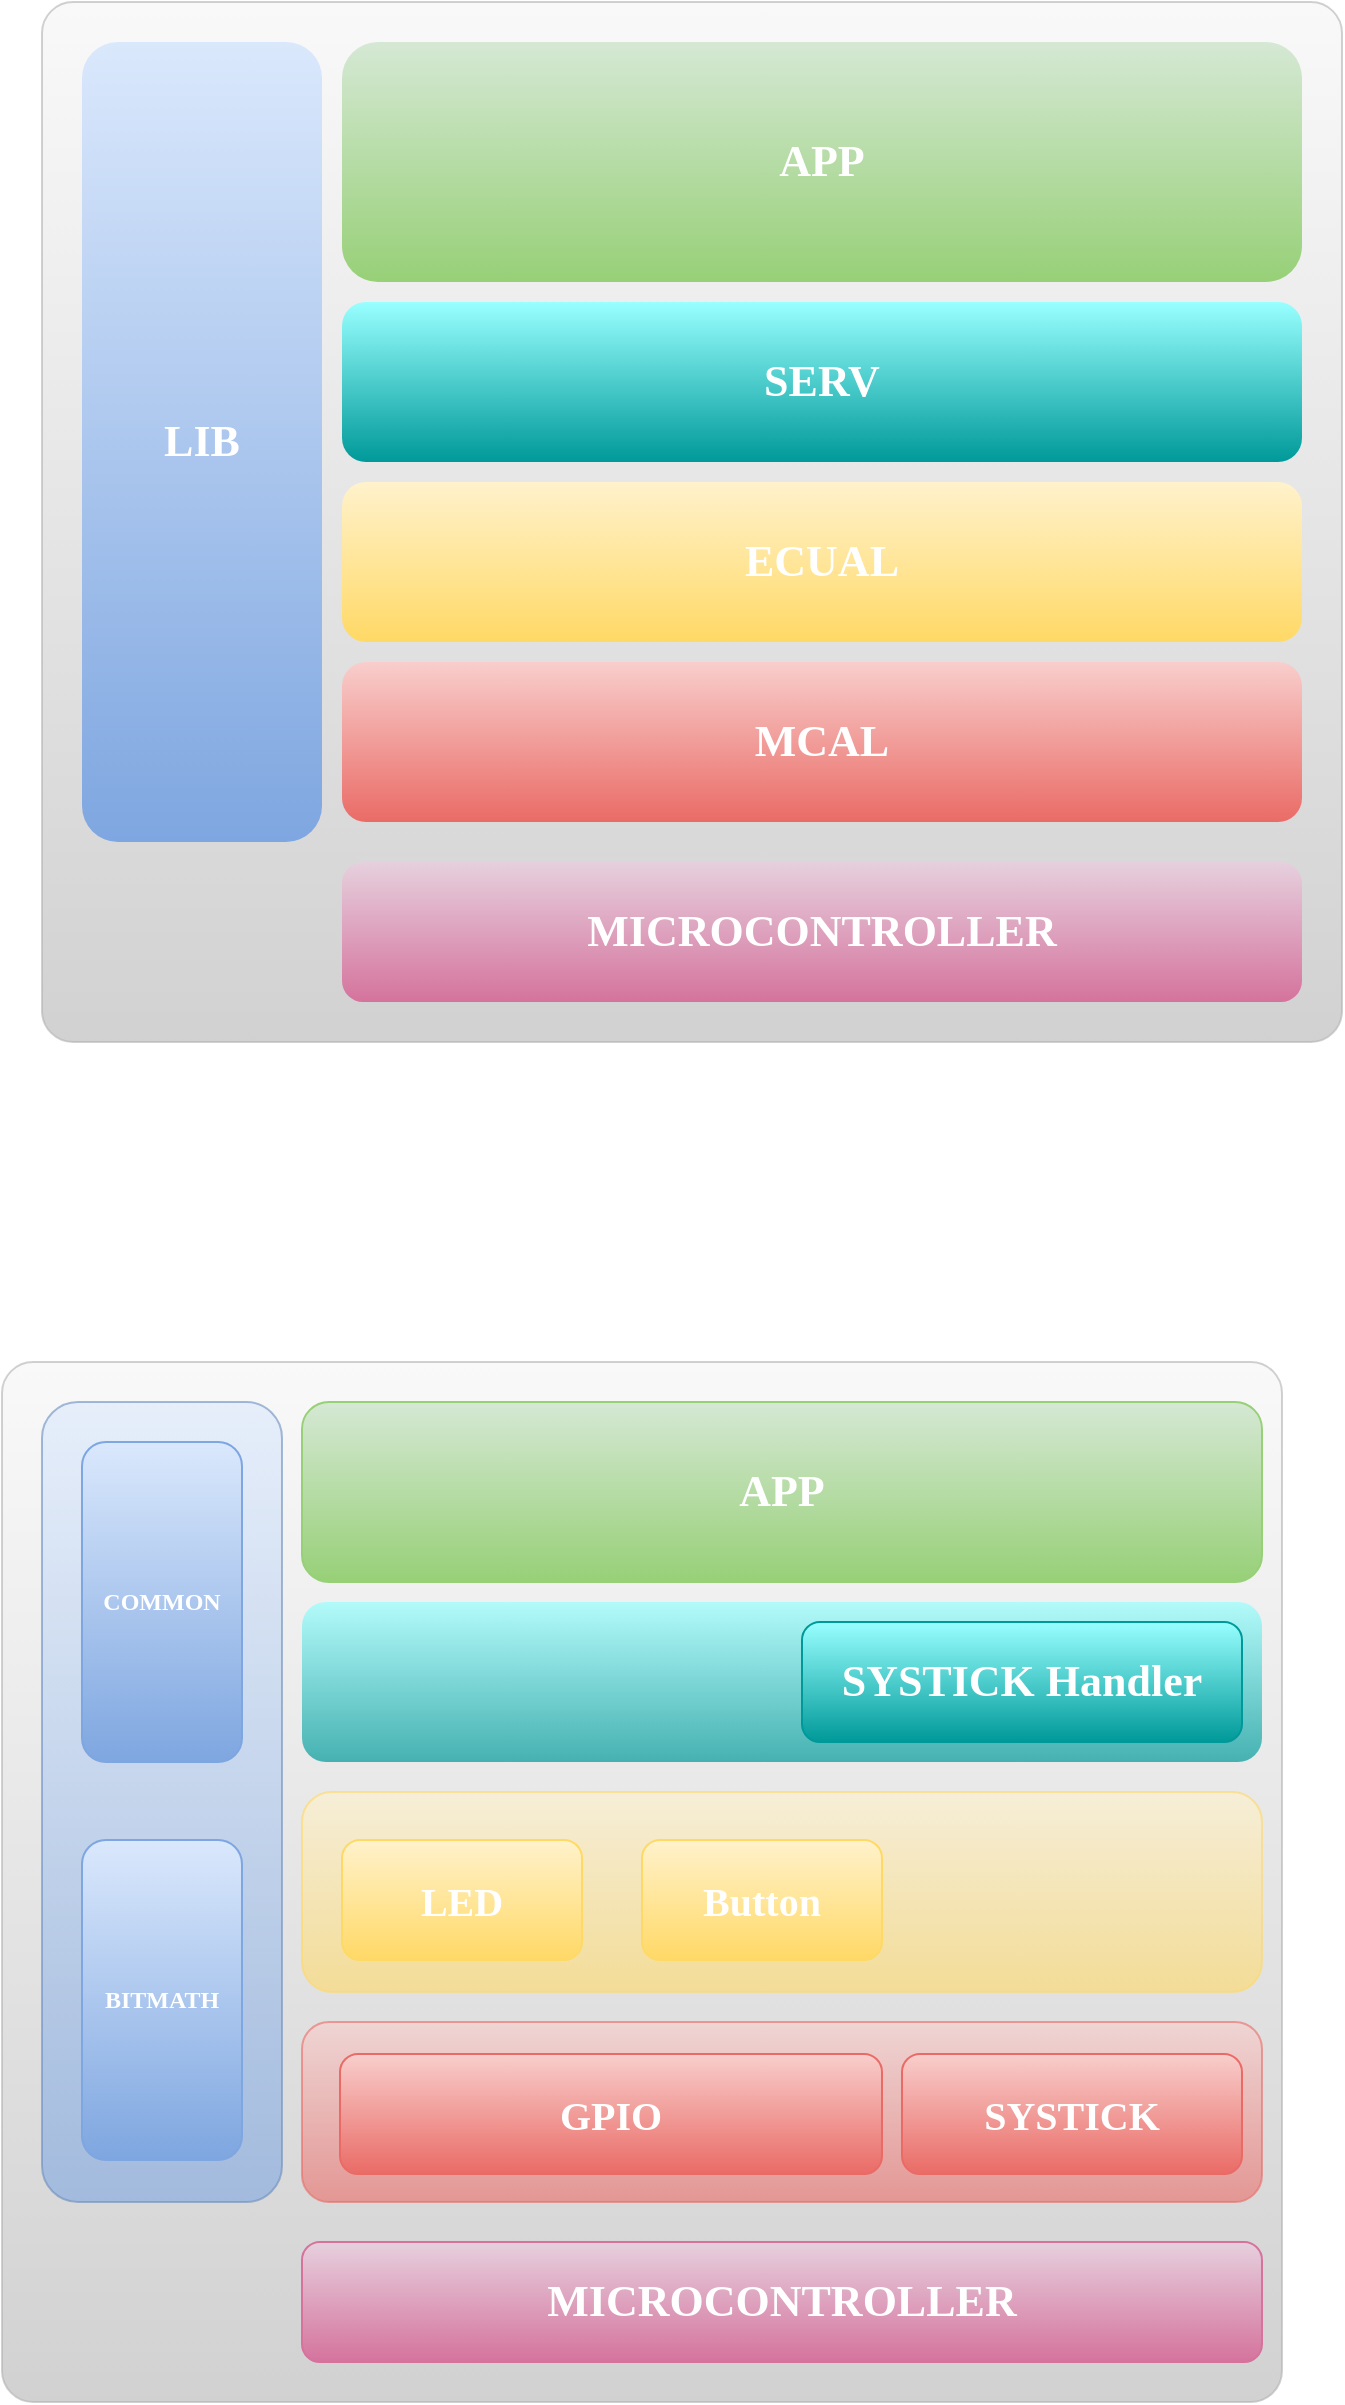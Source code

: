 <mxfile version="21.2.8" type="device">
  <diagram name="Page-1" id="1PqbhJRjo_kHHZn_KNGG">
    <mxGraphModel dx="314" dy="714" grid="1" gridSize="10" guides="1" tooltips="1" connect="1" arrows="1" fold="1" page="1" pageScale="1" pageWidth="850" pageHeight="1100" math="0" shadow="0">
      <root>
        <mxCell id="0" />
        <mxCell id="1" parent="0" />
        <mxCell id="-fn_32F01CiFZGLoMzf9-8" value="" style="rounded=1;whiteSpace=wrap;html=1;arcSize=3;fontSize=22;fontFamily=Comic Sans MS;fontStyle=1;opacity=60;fillColor=#f5f5f5;gradientColor=#b3b3b3;strokeColor=#B3B3B3;fontColor=#FFFFFF;" parent="1" vertex="1">
          <mxGeometry x="80" y="760" width="640" height="520" as="geometry" />
        </mxCell>
        <mxCell id="-fn_32F01CiFZGLoMzf9-9" value="" style="rounded=1;whiteSpace=wrap;html=1;fontSize=22;fontFamily=Comic Sans MS;fontStyle=1;fillColor=#dae8fc;gradientColor=#7ea6e0;strokeColor=#6c8ebf;fontColor=#FFFFFF;opacity=60;" parent="1" vertex="1">
          <mxGeometry x="100" y="780" width="120" height="400" as="geometry" />
        </mxCell>
        <mxCell id="-fn_32F01CiFZGLoMzf9-10" value="&lt;font style=&quot;font-size: 22px;&quot;&gt;&lt;span style=&quot;font-size: 22px;&quot;&gt;MICROCONTROLLER&lt;/span&gt;&lt;/font&gt;" style="rounded=1;whiteSpace=wrap;html=1;direction=south;fontSize=22;fontFamily=Comic Sans MS;fontStyle=1;fillColor=#e6d0de;gradientColor=#d5739d;strokeColor=#D5739D;gradientDirection=east;fontColor=#FFFFFF;" parent="1" vertex="1">
          <mxGeometry x="230" y="1200" width="480" height="60" as="geometry" />
        </mxCell>
        <mxCell id="-fn_32F01CiFZGLoMzf9-11" value="" style="rounded=1;whiteSpace=wrap;html=1;direction=south;fontSize=22;fontFamily=Comic Sans MS;fontStyle=1;fillColor=#f8cecc;gradientColor=#ea6b66;strokeColor=#EA6B66;gradientDirection=east;fontColor=#FFFFFF;opacity=60;" parent="1" vertex="1">
          <mxGeometry x="230" y="1090" width="480" height="90" as="geometry" />
        </mxCell>
        <mxCell id="-fn_32F01CiFZGLoMzf9-12" value="" style="rounded=1;whiteSpace=wrap;html=1;direction=south;fontSize=22;fontFamily=Comic Sans MS;fontStyle=1;fillColor=#fff2cc;gradientColor=#ffd966;strokeColor=#FFD966;gradientDirection=east;fontColor=#FFFFFF;opacity=60;" parent="1" vertex="1">
          <mxGeometry x="230" y="975" width="480" height="100" as="geometry" />
        </mxCell>
        <mxCell id="-fn_32F01CiFZGLoMzf9-13" value="&lt;font style=&quot;font-size: 22px;&quot;&gt;&lt;span style=&quot;font-size: 22px;&quot;&gt;APP&lt;/span&gt;&lt;/font&gt;" style="rounded=1;whiteSpace=wrap;html=1;direction=south;fontSize=22;fontFamily=Comic Sans MS;fontStyle=1;fillColor=#d5e8d4;gradientColor=#97d077;strokeColor=#97D077;gradientDirection=east;fontColor=#FFFFFF;" parent="1" vertex="1">
          <mxGeometry x="230" y="780" width="480" height="90" as="geometry" />
        </mxCell>
        <mxCell id="-fn_32F01CiFZGLoMzf9-14" value="COMMON" style="rounded=1;whiteSpace=wrap;html=1;direction=south;fillColor=#dae8fc;gradientColor=#7ea6e0;strokeColor=#7EA6E0;gradientDirection=east;fontFamily=Comic Sans MS;fontColor=#FFFFFF;fontStyle=1" parent="1" vertex="1">
          <mxGeometry x="120" y="800" width="80" height="160" as="geometry" />
        </mxCell>
        <mxCell id="-fn_32F01CiFZGLoMzf9-15" value="BITMATH" style="rounded=1;whiteSpace=wrap;html=1;direction=south;fillColor=#dae8fc;gradientColor=#7ea6e0;strokeColor=#7EA6E0;gradientDirection=east;fontFamily=Comic Sans MS;fontColor=#FFFFFF;fontStyle=1" parent="1" vertex="1">
          <mxGeometry x="120" y="999" width="80" height="160" as="geometry" />
        </mxCell>
        <mxCell id="-fn_32F01CiFZGLoMzf9-23" value="&lt;font size=&quot;1&quot; face=&quot;Comic Sans MS&quot; color=&quot;#ffffff&quot;&gt;&lt;b style=&quot;font-size: 20px;&quot;&gt;GPIO&lt;/b&gt;&lt;/font&gt;" style="rounded=1;whiteSpace=wrap;html=1;fillColor=#f8cecc;gradientColor=#ea6b66;strokeColor=#EA6B66;" parent="1" vertex="1">
          <mxGeometry x="249" y="1106" width="271" height="60" as="geometry" />
        </mxCell>
        <mxCell id="H70-kJ5xhj6emAYEOOr5-1" value="&lt;font size=&quot;1&quot; face=&quot;Comic Sans MS&quot; color=&quot;#ffffff&quot;&gt;&lt;b style=&quot;font-size: 20px;&quot;&gt;LED&lt;/b&gt;&lt;/font&gt;" style="rounded=1;whiteSpace=wrap;html=1;fillColor=#fff2cc;gradientColor=#ffd966;strokeColor=#FFD966;" parent="1" vertex="1">
          <mxGeometry x="250" y="999" width="120" height="60" as="geometry" />
        </mxCell>
        <mxCell id="eynTA4RFRhb1cRIujfVp-1" value="" style="rounded=1;whiteSpace=wrap;html=1;arcSize=3;fontSize=22;fontFamily=Comic Sans MS;fontStyle=1;opacity=60;fillColor=#f5f5f5;gradientColor=#B3B3B3;strokeColor=#B3B3B3;fontColor=#FFFFFF;" vertex="1" parent="1">
          <mxGeometry x="100" y="80" width="650" height="520" as="geometry" />
        </mxCell>
        <mxCell id="eynTA4RFRhb1cRIujfVp-2" value="&lt;font style=&quot;font-size: 22px;&quot;&gt;&lt;span style=&quot;font-size: 22px;&quot;&gt;LIB&lt;/span&gt;&lt;/font&gt;" style="rounded=1;whiteSpace=wrap;html=1;fontSize=22;fontFamily=Comic Sans MS;fontStyle=1;fillColor=#dae8fc;gradientColor=#7ea6e0;strokeColor=none;fontColor=#FFFFFF;" vertex="1" parent="1">
          <mxGeometry x="120" y="100" width="120" height="400" as="geometry" />
        </mxCell>
        <mxCell id="eynTA4RFRhb1cRIujfVp-3" value="&lt;font style=&quot;font-size: 22px;&quot;&gt;&lt;span style=&quot;font-size: 22px;&quot;&gt;MICROCONTROLLER&lt;/span&gt;&lt;/font&gt;" style="rounded=1;whiteSpace=wrap;html=1;direction=south;fontSize=22;fontFamily=Comic Sans MS;fontStyle=1;fillColor=#e6d0de;gradientColor=#d5739d;strokeColor=none;gradientDirection=east;fontColor=#FFFFFF;" vertex="1" parent="1">
          <mxGeometry x="250" y="510" width="480" height="70" as="geometry" />
        </mxCell>
        <mxCell id="eynTA4RFRhb1cRIujfVp-4" value="&lt;font style=&quot;font-size: 22px;&quot;&gt;&lt;span style=&quot;font-size: 22px;&quot;&gt;MCAL&lt;/span&gt;&lt;/font&gt;" style="rounded=1;whiteSpace=wrap;html=1;direction=south;fontSize=22;fontFamily=Comic Sans MS;fontStyle=1;fillColor=#f8cecc;gradientColor=#ea6b66;strokeColor=none;gradientDirection=east;fontColor=#FFFFFF;" vertex="1" parent="1">
          <mxGeometry x="250" y="410" width="480" height="80" as="geometry" />
        </mxCell>
        <mxCell id="eynTA4RFRhb1cRIujfVp-5" value="&lt;font style=&quot;font-size: 22px;&quot;&gt;&lt;span style=&quot;font-size: 22px;&quot;&gt;SERV&lt;/span&gt;&lt;/font&gt;" style="rounded=1;whiteSpace=wrap;html=1;direction=south;fontSize=22;fontFamily=Comic Sans MS;fontStyle=1;fillColor=#99FFFF;gradientColor=#009999;strokeColor=none;gradientDirection=east;fontColor=#FFFFFF;" vertex="1" parent="1">
          <mxGeometry x="250" y="230" width="480" height="80" as="geometry" />
        </mxCell>
        <mxCell id="eynTA4RFRhb1cRIujfVp-6" value="&lt;font style=&quot;font-size: 22px;&quot;&gt;&lt;span style=&quot;font-size: 22px;&quot;&gt;APP&lt;/span&gt;&lt;/font&gt;" style="rounded=1;whiteSpace=wrap;html=1;direction=south;fontSize=22;fontFamily=Comic Sans MS;fontStyle=1;fillColor=#d5e8d4;gradientColor=#97d077;strokeColor=none;gradientDirection=east;fontColor=#FFFFFF;" vertex="1" parent="1">
          <mxGeometry x="250" y="100" width="480" height="120" as="geometry" />
        </mxCell>
        <mxCell id="eynTA4RFRhb1cRIujfVp-7" value="&lt;font style=&quot;font-size: 22px;&quot;&gt;&lt;span style=&quot;font-size: 22px;&quot;&gt;ECUAL&lt;/span&gt;&lt;/font&gt;" style="rounded=1;whiteSpace=wrap;html=1;direction=south;fontSize=22;fontFamily=Comic Sans MS;fontStyle=1;fillColor=#fff2cc;gradientColor=#ffd966;strokeColor=none;gradientDirection=east;fontColor=#FFFFFF;" vertex="1" parent="1">
          <mxGeometry x="250" y="320" width="480" height="80" as="geometry" />
        </mxCell>
        <mxCell id="eynTA4RFRhb1cRIujfVp-9" value="&lt;font size=&quot;1&quot; face=&quot;Comic Sans MS&quot; color=&quot;#ffffff&quot;&gt;&lt;b style=&quot;font-size: 20px;&quot;&gt;Button&lt;/b&gt;&lt;/font&gt;" style="rounded=1;whiteSpace=wrap;html=1;fillColor=#fff2cc;gradientColor=#ffd966;strokeColor=#FFD966;" vertex="1" parent="1">
          <mxGeometry x="400" y="999" width="120" height="60" as="geometry" />
        </mxCell>
        <mxCell id="eynTA4RFRhb1cRIujfVp-10" value="" style="rounded=1;whiteSpace=wrap;html=1;direction=south;fontSize=22;fontFamily=Comic Sans MS;fontStyle=1;fillColor=#99FFFF;gradientColor=#009999;strokeColor=none;gradientDirection=east;fontColor=#FFFFFF;opacity=70;" vertex="1" parent="1">
          <mxGeometry x="230" y="880" width="480" height="80" as="geometry" />
        </mxCell>
        <mxCell id="eynTA4RFRhb1cRIujfVp-11" value="SYSTICK Handler" style="rounded=1;whiteSpace=wrap;html=1;direction=south;fontSize=22;fontFamily=Comic Sans MS;fontStyle=1;fillColor=#99FFFF;gradientColor=#009999;strokeColor=#009999;gradientDirection=east;fontColor=#FFFFFF;" vertex="1" parent="1">
          <mxGeometry x="480" y="890" width="220" height="60" as="geometry" />
        </mxCell>
        <mxCell id="eynTA4RFRhb1cRIujfVp-12" value="&lt;font size=&quot;1&quot; face=&quot;Comic Sans MS&quot; color=&quot;#ffffff&quot;&gt;&lt;b style=&quot;font-size: 20px;&quot;&gt;SYSTICK&lt;/b&gt;&lt;/font&gt;" style="rounded=1;whiteSpace=wrap;html=1;fillColor=#f8cecc;gradientColor=#ea6b66;strokeColor=#EA6B66;" vertex="1" parent="1">
          <mxGeometry x="530" y="1106" width="170" height="60" as="geometry" />
        </mxCell>
      </root>
    </mxGraphModel>
  </diagram>
</mxfile>

